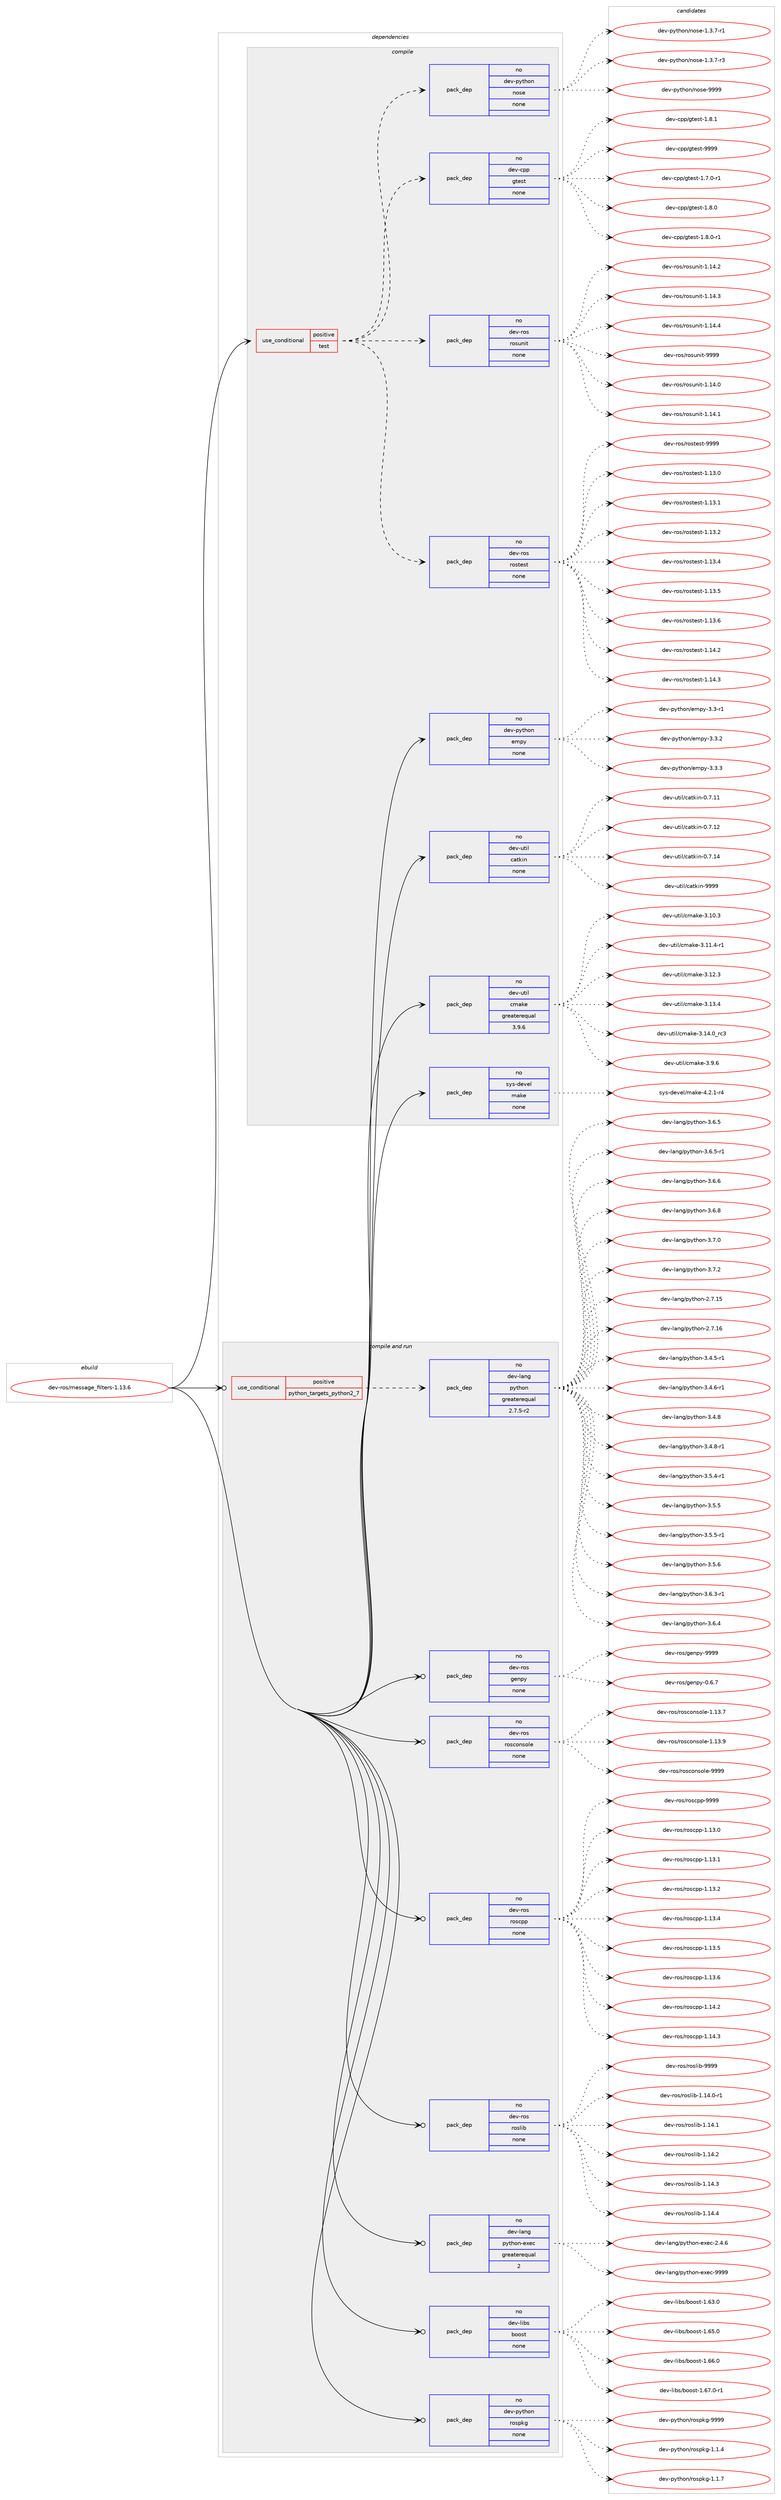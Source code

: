 digraph prolog {

# *************
# Graph options
# *************

newrank=true;
concentrate=true;
compound=true;
graph [rankdir=LR,fontname=Helvetica,fontsize=10,ranksep=1.5];#, ranksep=2.5, nodesep=0.2];
edge  [arrowhead=vee];
node  [fontname=Helvetica,fontsize=10];

# **********
# The ebuild
# **********

subgraph cluster_leftcol {
color=gray;
rank=same;
label=<<i>ebuild</i>>;
id [label="dev-ros/message_filters-1.13.6", color=red, width=4, href="../dev-ros/message_filters-1.13.6.svg"];
}

# ****************
# The dependencies
# ****************

subgraph cluster_midcol {
color=gray;
label=<<i>dependencies</i>>;
subgraph cluster_compile {
fillcolor="#eeeeee";
style=filled;
label=<<i>compile</i>>;
subgraph cond388974 {
dependency1459447 [label=<<TABLE BORDER="0" CELLBORDER="1" CELLSPACING="0" CELLPADDING="4"><TR><TD ROWSPAN="3" CELLPADDING="10">use_conditional</TD></TR><TR><TD>positive</TD></TR><TR><TD>test</TD></TR></TABLE>>, shape=none, color=red];
subgraph pack1047083 {
dependency1459448 [label=<<TABLE BORDER="0" CELLBORDER="1" CELLSPACING="0" CELLPADDING="4" WIDTH="220"><TR><TD ROWSPAN="6" CELLPADDING="30">pack_dep</TD></TR><TR><TD WIDTH="110">no</TD></TR><TR><TD>dev-ros</TD></TR><TR><TD>rostest</TD></TR><TR><TD>none</TD></TR><TR><TD></TD></TR></TABLE>>, shape=none, color=blue];
}
dependency1459447:e -> dependency1459448:w [weight=20,style="dashed",arrowhead="vee"];
subgraph pack1047084 {
dependency1459449 [label=<<TABLE BORDER="0" CELLBORDER="1" CELLSPACING="0" CELLPADDING="4" WIDTH="220"><TR><TD ROWSPAN="6" CELLPADDING="30">pack_dep</TD></TR><TR><TD WIDTH="110">no</TD></TR><TR><TD>dev-ros</TD></TR><TR><TD>rosunit</TD></TR><TR><TD>none</TD></TR><TR><TD></TD></TR></TABLE>>, shape=none, color=blue];
}
dependency1459447:e -> dependency1459449:w [weight=20,style="dashed",arrowhead="vee"];
subgraph pack1047085 {
dependency1459450 [label=<<TABLE BORDER="0" CELLBORDER="1" CELLSPACING="0" CELLPADDING="4" WIDTH="220"><TR><TD ROWSPAN="6" CELLPADDING="30">pack_dep</TD></TR><TR><TD WIDTH="110">no</TD></TR><TR><TD>dev-cpp</TD></TR><TR><TD>gtest</TD></TR><TR><TD>none</TD></TR><TR><TD></TD></TR></TABLE>>, shape=none, color=blue];
}
dependency1459447:e -> dependency1459450:w [weight=20,style="dashed",arrowhead="vee"];
subgraph pack1047086 {
dependency1459451 [label=<<TABLE BORDER="0" CELLBORDER="1" CELLSPACING="0" CELLPADDING="4" WIDTH="220"><TR><TD ROWSPAN="6" CELLPADDING="30">pack_dep</TD></TR><TR><TD WIDTH="110">no</TD></TR><TR><TD>dev-python</TD></TR><TR><TD>nose</TD></TR><TR><TD>none</TD></TR><TR><TD></TD></TR></TABLE>>, shape=none, color=blue];
}
dependency1459447:e -> dependency1459451:w [weight=20,style="dashed",arrowhead="vee"];
}
id:e -> dependency1459447:w [weight=20,style="solid",arrowhead="vee"];
subgraph pack1047087 {
dependency1459452 [label=<<TABLE BORDER="0" CELLBORDER="1" CELLSPACING="0" CELLPADDING="4" WIDTH="220"><TR><TD ROWSPAN="6" CELLPADDING="30">pack_dep</TD></TR><TR><TD WIDTH="110">no</TD></TR><TR><TD>dev-python</TD></TR><TR><TD>empy</TD></TR><TR><TD>none</TD></TR><TR><TD></TD></TR></TABLE>>, shape=none, color=blue];
}
id:e -> dependency1459452:w [weight=20,style="solid",arrowhead="vee"];
subgraph pack1047088 {
dependency1459453 [label=<<TABLE BORDER="0" CELLBORDER="1" CELLSPACING="0" CELLPADDING="4" WIDTH="220"><TR><TD ROWSPAN="6" CELLPADDING="30">pack_dep</TD></TR><TR><TD WIDTH="110">no</TD></TR><TR><TD>dev-util</TD></TR><TR><TD>catkin</TD></TR><TR><TD>none</TD></TR><TR><TD></TD></TR></TABLE>>, shape=none, color=blue];
}
id:e -> dependency1459453:w [weight=20,style="solid",arrowhead="vee"];
subgraph pack1047089 {
dependency1459454 [label=<<TABLE BORDER="0" CELLBORDER="1" CELLSPACING="0" CELLPADDING="4" WIDTH="220"><TR><TD ROWSPAN="6" CELLPADDING="30">pack_dep</TD></TR><TR><TD WIDTH="110">no</TD></TR><TR><TD>dev-util</TD></TR><TR><TD>cmake</TD></TR><TR><TD>greaterequal</TD></TR><TR><TD>3.9.6</TD></TR></TABLE>>, shape=none, color=blue];
}
id:e -> dependency1459454:w [weight=20,style="solid",arrowhead="vee"];
subgraph pack1047090 {
dependency1459455 [label=<<TABLE BORDER="0" CELLBORDER="1" CELLSPACING="0" CELLPADDING="4" WIDTH="220"><TR><TD ROWSPAN="6" CELLPADDING="30">pack_dep</TD></TR><TR><TD WIDTH="110">no</TD></TR><TR><TD>sys-devel</TD></TR><TR><TD>make</TD></TR><TR><TD>none</TD></TR><TR><TD></TD></TR></TABLE>>, shape=none, color=blue];
}
id:e -> dependency1459455:w [weight=20,style="solid",arrowhead="vee"];
}
subgraph cluster_compileandrun {
fillcolor="#eeeeee";
style=filled;
label=<<i>compile and run</i>>;
subgraph cond388975 {
dependency1459456 [label=<<TABLE BORDER="0" CELLBORDER="1" CELLSPACING="0" CELLPADDING="4"><TR><TD ROWSPAN="3" CELLPADDING="10">use_conditional</TD></TR><TR><TD>positive</TD></TR><TR><TD>python_targets_python2_7</TD></TR></TABLE>>, shape=none, color=red];
subgraph pack1047091 {
dependency1459457 [label=<<TABLE BORDER="0" CELLBORDER="1" CELLSPACING="0" CELLPADDING="4" WIDTH="220"><TR><TD ROWSPAN="6" CELLPADDING="30">pack_dep</TD></TR><TR><TD WIDTH="110">no</TD></TR><TR><TD>dev-lang</TD></TR><TR><TD>python</TD></TR><TR><TD>greaterequal</TD></TR><TR><TD>2.7.5-r2</TD></TR></TABLE>>, shape=none, color=blue];
}
dependency1459456:e -> dependency1459457:w [weight=20,style="dashed",arrowhead="vee"];
}
id:e -> dependency1459456:w [weight=20,style="solid",arrowhead="odotvee"];
subgraph pack1047092 {
dependency1459458 [label=<<TABLE BORDER="0" CELLBORDER="1" CELLSPACING="0" CELLPADDING="4" WIDTH="220"><TR><TD ROWSPAN="6" CELLPADDING="30">pack_dep</TD></TR><TR><TD WIDTH="110">no</TD></TR><TR><TD>dev-lang</TD></TR><TR><TD>python-exec</TD></TR><TR><TD>greaterequal</TD></TR><TR><TD>2</TD></TR></TABLE>>, shape=none, color=blue];
}
id:e -> dependency1459458:w [weight=20,style="solid",arrowhead="odotvee"];
subgraph pack1047093 {
dependency1459459 [label=<<TABLE BORDER="0" CELLBORDER="1" CELLSPACING="0" CELLPADDING="4" WIDTH="220"><TR><TD ROWSPAN="6" CELLPADDING="30">pack_dep</TD></TR><TR><TD WIDTH="110">no</TD></TR><TR><TD>dev-libs</TD></TR><TR><TD>boost</TD></TR><TR><TD>none</TD></TR><TR><TD></TD></TR></TABLE>>, shape=none, color=blue];
}
id:e -> dependency1459459:w [weight=20,style="solid",arrowhead="odotvee"];
subgraph pack1047094 {
dependency1459460 [label=<<TABLE BORDER="0" CELLBORDER="1" CELLSPACING="0" CELLPADDING="4" WIDTH="220"><TR><TD ROWSPAN="6" CELLPADDING="30">pack_dep</TD></TR><TR><TD WIDTH="110">no</TD></TR><TR><TD>dev-python</TD></TR><TR><TD>rospkg</TD></TR><TR><TD>none</TD></TR><TR><TD></TD></TR></TABLE>>, shape=none, color=blue];
}
id:e -> dependency1459460:w [weight=20,style="solid",arrowhead="odotvee"];
subgraph pack1047095 {
dependency1459461 [label=<<TABLE BORDER="0" CELLBORDER="1" CELLSPACING="0" CELLPADDING="4" WIDTH="220"><TR><TD ROWSPAN="6" CELLPADDING="30">pack_dep</TD></TR><TR><TD WIDTH="110">no</TD></TR><TR><TD>dev-ros</TD></TR><TR><TD>genpy</TD></TR><TR><TD>none</TD></TR><TR><TD></TD></TR></TABLE>>, shape=none, color=blue];
}
id:e -> dependency1459461:w [weight=20,style="solid",arrowhead="odotvee"];
subgraph pack1047096 {
dependency1459462 [label=<<TABLE BORDER="0" CELLBORDER="1" CELLSPACING="0" CELLPADDING="4" WIDTH="220"><TR><TD ROWSPAN="6" CELLPADDING="30">pack_dep</TD></TR><TR><TD WIDTH="110">no</TD></TR><TR><TD>dev-ros</TD></TR><TR><TD>rosconsole</TD></TR><TR><TD>none</TD></TR><TR><TD></TD></TR></TABLE>>, shape=none, color=blue];
}
id:e -> dependency1459462:w [weight=20,style="solid",arrowhead="odotvee"];
subgraph pack1047097 {
dependency1459463 [label=<<TABLE BORDER="0" CELLBORDER="1" CELLSPACING="0" CELLPADDING="4" WIDTH="220"><TR><TD ROWSPAN="6" CELLPADDING="30">pack_dep</TD></TR><TR><TD WIDTH="110">no</TD></TR><TR><TD>dev-ros</TD></TR><TR><TD>roscpp</TD></TR><TR><TD>none</TD></TR><TR><TD></TD></TR></TABLE>>, shape=none, color=blue];
}
id:e -> dependency1459463:w [weight=20,style="solid",arrowhead="odotvee"];
subgraph pack1047098 {
dependency1459464 [label=<<TABLE BORDER="0" CELLBORDER="1" CELLSPACING="0" CELLPADDING="4" WIDTH="220"><TR><TD ROWSPAN="6" CELLPADDING="30">pack_dep</TD></TR><TR><TD WIDTH="110">no</TD></TR><TR><TD>dev-ros</TD></TR><TR><TD>roslib</TD></TR><TR><TD>none</TD></TR><TR><TD></TD></TR></TABLE>>, shape=none, color=blue];
}
id:e -> dependency1459464:w [weight=20,style="solid",arrowhead="odotvee"];
}
subgraph cluster_run {
fillcolor="#eeeeee";
style=filled;
label=<<i>run</i>>;
}
}

# **************
# The candidates
# **************

subgraph cluster_choices {
rank=same;
color=gray;
label=<<i>candidates</i>>;

subgraph choice1047083 {
color=black;
nodesep=1;
choice100101118451141111154711411111511610111511645494649514648 [label="dev-ros/rostest-1.13.0", color=red, width=4,href="../dev-ros/rostest-1.13.0.svg"];
choice100101118451141111154711411111511610111511645494649514649 [label="dev-ros/rostest-1.13.1", color=red, width=4,href="../dev-ros/rostest-1.13.1.svg"];
choice100101118451141111154711411111511610111511645494649514650 [label="dev-ros/rostest-1.13.2", color=red, width=4,href="../dev-ros/rostest-1.13.2.svg"];
choice100101118451141111154711411111511610111511645494649514652 [label="dev-ros/rostest-1.13.4", color=red, width=4,href="../dev-ros/rostest-1.13.4.svg"];
choice100101118451141111154711411111511610111511645494649514653 [label="dev-ros/rostest-1.13.5", color=red, width=4,href="../dev-ros/rostest-1.13.5.svg"];
choice100101118451141111154711411111511610111511645494649514654 [label="dev-ros/rostest-1.13.6", color=red, width=4,href="../dev-ros/rostest-1.13.6.svg"];
choice100101118451141111154711411111511610111511645494649524650 [label="dev-ros/rostest-1.14.2", color=red, width=4,href="../dev-ros/rostest-1.14.2.svg"];
choice100101118451141111154711411111511610111511645494649524651 [label="dev-ros/rostest-1.14.3", color=red, width=4,href="../dev-ros/rostest-1.14.3.svg"];
choice10010111845114111115471141111151161011151164557575757 [label="dev-ros/rostest-9999", color=red, width=4,href="../dev-ros/rostest-9999.svg"];
dependency1459448:e -> choice100101118451141111154711411111511610111511645494649514648:w [style=dotted,weight="100"];
dependency1459448:e -> choice100101118451141111154711411111511610111511645494649514649:w [style=dotted,weight="100"];
dependency1459448:e -> choice100101118451141111154711411111511610111511645494649514650:w [style=dotted,weight="100"];
dependency1459448:e -> choice100101118451141111154711411111511610111511645494649514652:w [style=dotted,weight="100"];
dependency1459448:e -> choice100101118451141111154711411111511610111511645494649514653:w [style=dotted,weight="100"];
dependency1459448:e -> choice100101118451141111154711411111511610111511645494649514654:w [style=dotted,weight="100"];
dependency1459448:e -> choice100101118451141111154711411111511610111511645494649524650:w [style=dotted,weight="100"];
dependency1459448:e -> choice100101118451141111154711411111511610111511645494649524651:w [style=dotted,weight="100"];
dependency1459448:e -> choice10010111845114111115471141111151161011151164557575757:w [style=dotted,weight="100"];
}
subgraph choice1047084 {
color=black;
nodesep=1;
choice100101118451141111154711411111511711010511645494649524648 [label="dev-ros/rosunit-1.14.0", color=red, width=4,href="../dev-ros/rosunit-1.14.0.svg"];
choice100101118451141111154711411111511711010511645494649524649 [label="dev-ros/rosunit-1.14.1", color=red, width=4,href="../dev-ros/rosunit-1.14.1.svg"];
choice100101118451141111154711411111511711010511645494649524650 [label="dev-ros/rosunit-1.14.2", color=red, width=4,href="../dev-ros/rosunit-1.14.2.svg"];
choice100101118451141111154711411111511711010511645494649524651 [label="dev-ros/rosunit-1.14.3", color=red, width=4,href="../dev-ros/rosunit-1.14.3.svg"];
choice100101118451141111154711411111511711010511645494649524652 [label="dev-ros/rosunit-1.14.4", color=red, width=4,href="../dev-ros/rosunit-1.14.4.svg"];
choice10010111845114111115471141111151171101051164557575757 [label="dev-ros/rosunit-9999", color=red, width=4,href="../dev-ros/rosunit-9999.svg"];
dependency1459449:e -> choice100101118451141111154711411111511711010511645494649524648:w [style=dotted,weight="100"];
dependency1459449:e -> choice100101118451141111154711411111511711010511645494649524649:w [style=dotted,weight="100"];
dependency1459449:e -> choice100101118451141111154711411111511711010511645494649524650:w [style=dotted,weight="100"];
dependency1459449:e -> choice100101118451141111154711411111511711010511645494649524651:w [style=dotted,weight="100"];
dependency1459449:e -> choice100101118451141111154711411111511711010511645494649524652:w [style=dotted,weight="100"];
dependency1459449:e -> choice10010111845114111115471141111151171101051164557575757:w [style=dotted,weight="100"];
}
subgraph choice1047085 {
color=black;
nodesep=1;
choice1001011184599112112471031161011151164549465546484511449 [label="dev-cpp/gtest-1.7.0-r1", color=red, width=4,href="../dev-cpp/gtest-1.7.0-r1.svg"];
choice100101118459911211247103116101115116454946564648 [label="dev-cpp/gtest-1.8.0", color=red, width=4,href="../dev-cpp/gtest-1.8.0.svg"];
choice1001011184599112112471031161011151164549465646484511449 [label="dev-cpp/gtest-1.8.0-r1", color=red, width=4,href="../dev-cpp/gtest-1.8.0-r1.svg"];
choice100101118459911211247103116101115116454946564649 [label="dev-cpp/gtest-1.8.1", color=red, width=4,href="../dev-cpp/gtest-1.8.1.svg"];
choice1001011184599112112471031161011151164557575757 [label="dev-cpp/gtest-9999", color=red, width=4,href="../dev-cpp/gtest-9999.svg"];
dependency1459450:e -> choice1001011184599112112471031161011151164549465546484511449:w [style=dotted,weight="100"];
dependency1459450:e -> choice100101118459911211247103116101115116454946564648:w [style=dotted,weight="100"];
dependency1459450:e -> choice1001011184599112112471031161011151164549465646484511449:w [style=dotted,weight="100"];
dependency1459450:e -> choice100101118459911211247103116101115116454946564649:w [style=dotted,weight="100"];
dependency1459450:e -> choice1001011184599112112471031161011151164557575757:w [style=dotted,weight="100"];
}
subgraph choice1047086 {
color=black;
nodesep=1;
choice10010111845112121116104111110471101111151014549465146554511449 [label="dev-python/nose-1.3.7-r1", color=red, width=4,href="../dev-python/nose-1.3.7-r1.svg"];
choice10010111845112121116104111110471101111151014549465146554511451 [label="dev-python/nose-1.3.7-r3", color=red, width=4,href="../dev-python/nose-1.3.7-r3.svg"];
choice10010111845112121116104111110471101111151014557575757 [label="dev-python/nose-9999", color=red, width=4,href="../dev-python/nose-9999.svg"];
dependency1459451:e -> choice10010111845112121116104111110471101111151014549465146554511449:w [style=dotted,weight="100"];
dependency1459451:e -> choice10010111845112121116104111110471101111151014549465146554511451:w [style=dotted,weight="100"];
dependency1459451:e -> choice10010111845112121116104111110471101111151014557575757:w [style=dotted,weight="100"];
}
subgraph choice1047087 {
color=black;
nodesep=1;
choice1001011184511212111610411111047101109112121455146514511449 [label="dev-python/empy-3.3-r1", color=red, width=4,href="../dev-python/empy-3.3-r1.svg"];
choice1001011184511212111610411111047101109112121455146514650 [label="dev-python/empy-3.3.2", color=red, width=4,href="../dev-python/empy-3.3.2.svg"];
choice1001011184511212111610411111047101109112121455146514651 [label="dev-python/empy-3.3.3", color=red, width=4,href="../dev-python/empy-3.3.3.svg"];
dependency1459452:e -> choice1001011184511212111610411111047101109112121455146514511449:w [style=dotted,weight="100"];
dependency1459452:e -> choice1001011184511212111610411111047101109112121455146514650:w [style=dotted,weight="100"];
dependency1459452:e -> choice1001011184511212111610411111047101109112121455146514651:w [style=dotted,weight="100"];
}
subgraph choice1047088 {
color=black;
nodesep=1;
choice1001011184511711610510847999711610710511045484655464949 [label="dev-util/catkin-0.7.11", color=red, width=4,href="../dev-util/catkin-0.7.11.svg"];
choice1001011184511711610510847999711610710511045484655464950 [label="dev-util/catkin-0.7.12", color=red, width=4,href="../dev-util/catkin-0.7.12.svg"];
choice1001011184511711610510847999711610710511045484655464952 [label="dev-util/catkin-0.7.14", color=red, width=4,href="../dev-util/catkin-0.7.14.svg"];
choice100101118451171161051084799971161071051104557575757 [label="dev-util/catkin-9999", color=red, width=4,href="../dev-util/catkin-9999.svg"];
dependency1459453:e -> choice1001011184511711610510847999711610710511045484655464949:w [style=dotted,weight="100"];
dependency1459453:e -> choice1001011184511711610510847999711610710511045484655464950:w [style=dotted,weight="100"];
dependency1459453:e -> choice1001011184511711610510847999711610710511045484655464952:w [style=dotted,weight="100"];
dependency1459453:e -> choice100101118451171161051084799971161071051104557575757:w [style=dotted,weight="100"];
}
subgraph choice1047089 {
color=black;
nodesep=1;
choice1001011184511711610510847991099710710145514649484651 [label="dev-util/cmake-3.10.3", color=red, width=4,href="../dev-util/cmake-3.10.3.svg"];
choice10010111845117116105108479910997107101455146494946524511449 [label="dev-util/cmake-3.11.4-r1", color=red, width=4,href="../dev-util/cmake-3.11.4-r1.svg"];
choice1001011184511711610510847991099710710145514649504651 [label="dev-util/cmake-3.12.3", color=red, width=4,href="../dev-util/cmake-3.12.3.svg"];
choice1001011184511711610510847991099710710145514649514652 [label="dev-util/cmake-3.13.4", color=red, width=4,href="../dev-util/cmake-3.13.4.svg"];
choice1001011184511711610510847991099710710145514649524648951149951 [label="dev-util/cmake-3.14.0_rc3", color=red, width=4,href="../dev-util/cmake-3.14.0_rc3.svg"];
choice10010111845117116105108479910997107101455146574654 [label="dev-util/cmake-3.9.6", color=red, width=4,href="../dev-util/cmake-3.9.6.svg"];
dependency1459454:e -> choice1001011184511711610510847991099710710145514649484651:w [style=dotted,weight="100"];
dependency1459454:e -> choice10010111845117116105108479910997107101455146494946524511449:w [style=dotted,weight="100"];
dependency1459454:e -> choice1001011184511711610510847991099710710145514649504651:w [style=dotted,weight="100"];
dependency1459454:e -> choice1001011184511711610510847991099710710145514649514652:w [style=dotted,weight="100"];
dependency1459454:e -> choice1001011184511711610510847991099710710145514649524648951149951:w [style=dotted,weight="100"];
dependency1459454:e -> choice10010111845117116105108479910997107101455146574654:w [style=dotted,weight="100"];
}
subgraph choice1047090 {
color=black;
nodesep=1;
choice1151211154510010111810110847109971071014552465046494511452 [label="sys-devel/make-4.2.1-r4", color=red, width=4,href="../sys-devel/make-4.2.1-r4.svg"];
dependency1459455:e -> choice1151211154510010111810110847109971071014552465046494511452:w [style=dotted,weight="100"];
}
subgraph choice1047091 {
color=black;
nodesep=1;
choice10010111845108971101034711212111610411111045504655464953 [label="dev-lang/python-2.7.15", color=red, width=4,href="../dev-lang/python-2.7.15.svg"];
choice10010111845108971101034711212111610411111045504655464954 [label="dev-lang/python-2.7.16", color=red, width=4,href="../dev-lang/python-2.7.16.svg"];
choice1001011184510897110103471121211161041111104551465246534511449 [label="dev-lang/python-3.4.5-r1", color=red, width=4,href="../dev-lang/python-3.4.5-r1.svg"];
choice1001011184510897110103471121211161041111104551465246544511449 [label="dev-lang/python-3.4.6-r1", color=red, width=4,href="../dev-lang/python-3.4.6-r1.svg"];
choice100101118451089711010347112121116104111110455146524656 [label="dev-lang/python-3.4.8", color=red, width=4,href="../dev-lang/python-3.4.8.svg"];
choice1001011184510897110103471121211161041111104551465246564511449 [label="dev-lang/python-3.4.8-r1", color=red, width=4,href="../dev-lang/python-3.4.8-r1.svg"];
choice1001011184510897110103471121211161041111104551465346524511449 [label="dev-lang/python-3.5.4-r1", color=red, width=4,href="../dev-lang/python-3.5.4-r1.svg"];
choice100101118451089711010347112121116104111110455146534653 [label="dev-lang/python-3.5.5", color=red, width=4,href="../dev-lang/python-3.5.5.svg"];
choice1001011184510897110103471121211161041111104551465346534511449 [label="dev-lang/python-3.5.5-r1", color=red, width=4,href="../dev-lang/python-3.5.5-r1.svg"];
choice100101118451089711010347112121116104111110455146534654 [label="dev-lang/python-3.5.6", color=red, width=4,href="../dev-lang/python-3.5.6.svg"];
choice1001011184510897110103471121211161041111104551465446514511449 [label="dev-lang/python-3.6.3-r1", color=red, width=4,href="../dev-lang/python-3.6.3-r1.svg"];
choice100101118451089711010347112121116104111110455146544652 [label="dev-lang/python-3.6.4", color=red, width=4,href="../dev-lang/python-3.6.4.svg"];
choice100101118451089711010347112121116104111110455146544653 [label="dev-lang/python-3.6.5", color=red, width=4,href="../dev-lang/python-3.6.5.svg"];
choice1001011184510897110103471121211161041111104551465446534511449 [label="dev-lang/python-3.6.5-r1", color=red, width=4,href="../dev-lang/python-3.6.5-r1.svg"];
choice100101118451089711010347112121116104111110455146544654 [label="dev-lang/python-3.6.6", color=red, width=4,href="../dev-lang/python-3.6.6.svg"];
choice100101118451089711010347112121116104111110455146544656 [label="dev-lang/python-3.6.8", color=red, width=4,href="../dev-lang/python-3.6.8.svg"];
choice100101118451089711010347112121116104111110455146554648 [label="dev-lang/python-3.7.0", color=red, width=4,href="../dev-lang/python-3.7.0.svg"];
choice100101118451089711010347112121116104111110455146554650 [label="dev-lang/python-3.7.2", color=red, width=4,href="../dev-lang/python-3.7.2.svg"];
dependency1459457:e -> choice10010111845108971101034711212111610411111045504655464953:w [style=dotted,weight="100"];
dependency1459457:e -> choice10010111845108971101034711212111610411111045504655464954:w [style=dotted,weight="100"];
dependency1459457:e -> choice1001011184510897110103471121211161041111104551465246534511449:w [style=dotted,weight="100"];
dependency1459457:e -> choice1001011184510897110103471121211161041111104551465246544511449:w [style=dotted,weight="100"];
dependency1459457:e -> choice100101118451089711010347112121116104111110455146524656:w [style=dotted,weight="100"];
dependency1459457:e -> choice1001011184510897110103471121211161041111104551465246564511449:w [style=dotted,weight="100"];
dependency1459457:e -> choice1001011184510897110103471121211161041111104551465346524511449:w [style=dotted,weight="100"];
dependency1459457:e -> choice100101118451089711010347112121116104111110455146534653:w [style=dotted,weight="100"];
dependency1459457:e -> choice1001011184510897110103471121211161041111104551465346534511449:w [style=dotted,weight="100"];
dependency1459457:e -> choice100101118451089711010347112121116104111110455146534654:w [style=dotted,weight="100"];
dependency1459457:e -> choice1001011184510897110103471121211161041111104551465446514511449:w [style=dotted,weight="100"];
dependency1459457:e -> choice100101118451089711010347112121116104111110455146544652:w [style=dotted,weight="100"];
dependency1459457:e -> choice100101118451089711010347112121116104111110455146544653:w [style=dotted,weight="100"];
dependency1459457:e -> choice1001011184510897110103471121211161041111104551465446534511449:w [style=dotted,weight="100"];
dependency1459457:e -> choice100101118451089711010347112121116104111110455146544654:w [style=dotted,weight="100"];
dependency1459457:e -> choice100101118451089711010347112121116104111110455146544656:w [style=dotted,weight="100"];
dependency1459457:e -> choice100101118451089711010347112121116104111110455146554648:w [style=dotted,weight="100"];
dependency1459457:e -> choice100101118451089711010347112121116104111110455146554650:w [style=dotted,weight="100"];
}
subgraph choice1047092 {
color=black;
nodesep=1;
choice1001011184510897110103471121211161041111104510112010199455046524654 [label="dev-lang/python-exec-2.4.6", color=red, width=4,href="../dev-lang/python-exec-2.4.6.svg"];
choice10010111845108971101034711212111610411111045101120101994557575757 [label="dev-lang/python-exec-9999", color=red, width=4,href="../dev-lang/python-exec-9999.svg"];
dependency1459458:e -> choice1001011184510897110103471121211161041111104510112010199455046524654:w [style=dotted,weight="100"];
dependency1459458:e -> choice10010111845108971101034711212111610411111045101120101994557575757:w [style=dotted,weight="100"];
}
subgraph choice1047093 {
color=black;
nodesep=1;
choice1001011184510810598115479811111111511645494654514648 [label="dev-libs/boost-1.63.0", color=red, width=4,href="../dev-libs/boost-1.63.0.svg"];
choice1001011184510810598115479811111111511645494654534648 [label="dev-libs/boost-1.65.0", color=red, width=4,href="../dev-libs/boost-1.65.0.svg"];
choice1001011184510810598115479811111111511645494654544648 [label="dev-libs/boost-1.66.0", color=red, width=4,href="../dev-libs/boost-1.66.0.svg"];
choice10010111845108105981154798111111115116454946545546484511449 [label="dev-libs/boost-1.67.0-r1", color=red, width=4,href="../dev-libs/boost-1.67.0-r1.svg"];
dependency1459459:e -> choice1001011184510810598115479811111111511645494654514648:w [style=dotted,weight="100"];
dependency1459459:e -> choice1001011184510810598115479811111111511645494654534648:w [style=dotted,weight="100"];
dependency1459459:e -> choice1001011184510810598115479811111111511645494654544648:w [style=dotted,weight="100"];
dependency1459459:e -> choice10010111845108105981154798111111115116454946545546484511449:w [style=dotted,weight="100"];
}
subgraph choice1047094 {
color=black;
nodesep=1;
choice1001011184511212111610411111047114111115112107103454946494652 [label="dev-python/rospkg-1.1.4", color=red, width=4,href="../dev-python/rospkg-1.1.4.svg"];
choice1001011184511212111610411111047114111115112107103454946494655 [label="dev-python/rospkg-1.1.7", color=red, width=4,href="../dev-python/rospkg-1.1.7.svg"];
choice10010111845112121116104111110471141111151121071034557575757 [label="dev-python/rospkg-9999", color=red, width=4,href="../dev-python/rospkg-9999.svg"];
dependency1459460:e -> choice1001011184511212111610411111047114111115112107103454946494652:w [style=dotted,weight="100"];
dependency1459460:e -> choice1001011184511212111610411111047114111115112107103454946494655:w [style=dotted,weight="100"];
dependency1459460:e -> choice10010111845112121116104111110471141111151121071034557575757:w [style=dotted,weight="100"];
}
subgraph choice1047095 {
color=black;
nodesep=1;
choice1001011184511411111547103101110112121454846544655 [label="dev-ros/genpy-0.6.7", color=red, width=4,href="../dev-ros/genpy-0.6.7.svg"];
choice10010111845114111115471031011101121214557575757 [label="dev-ros/genpy-9999", color=red, width=4,href="../dev-ros/genpy-9999.svg"];
dependency1459461:e -> choice1001011184511411111547103101110112121454846544655:w [style=dotted,weight="100"];
dependency1459461:e -> choice10010111845114111115471031011101121214557575757:w [style=dotted,weight="100"];
}
subgraph choice1047096 {
color=black;
nodesep=1;
choice10010111845114111115471141111159911111011511110810145494649514655 [label="dev-ros/rosconsole-1.13.7", color=red, width=4,href="../dev-ros/rosconsole-1.13.7.svg"];
choice10010111845114111115471141111159911111011511110810145494649514657 [label="dev-ros/rosconsole-1.13.9", color=red, width=4,href="../dev-ros/rosconsole-1.13.9.svg"];
choice1001011184511411111547114111115991111101151111081014557575757 [label="dev-ros/rosconsole-9999", color=red, width=4,href="../dev-ros/rosconsole-9999.svg"];
dependency1459462:e -> choice10010111845114111115471141111159911111011511110810145494649514655:w [style=dotted,weight="100"];
dependency1459462:e -> choice10010111845114111115471141111159911111011511110810145494649514657:w [style=dotted,weight="100"];
dependency1459462:e -> choice1001011184511411111547114111115991111101151111081014557575757:w [style=dotted,weight="100"];
}
subgraph choice1047097 {
color=black;
nodesep=1;
choice10010111845114111115471141111159911211245494649514648 [label="dev-ros/roscpp-1.13.0", color=red, width=4,href="../dev-ros/roscpp-1.13.0.svg"];
choice10010111845114111115471141111159911211245494649514649 [label="dev-ros/roscpp-1.13.1", color=red, width=4,href="../dev-ros/roscpp-1.13.1.svg"];
choice10010111845114111115471141111159911211245494649514650 [label="dev-ros/roscpp-1.13.2", color=red, width=4,href="../dev-ros/roscpp-1.13.2.svg"];
choice10010111845114111115471141111159911211245494649514652 [label="dev-ros/roscpp-1.13.4", color=red, width=4,href="../dev-ros/roscpp-1.13.4.svg"];
choice10010111845114111115471141111159911211245494649514653 [label="dev-ros/roscpp-1.13.5", color=red, width=4,href="../dev-ros/roscpp-1.13.5.svg"];
choice10010111845114111115471141111159911211245494649514654 [label="dev-ros/roscpp-1.13.6", color=red, width=4,href="../dev-ros/roscpp-1.13.6.svg"];
choice10010111845114111115471141111159911211245494649524650 [label="dev-ros/roscpp-1.14.2", color=red, width=4,href="../dev-ros/roscpp-1.14.2.svg"];
choice10010111845114111115471141111159911211245494649524651 [label="dev-ros/roscpp-1.14.3", color=red, width=4,href="../dev-ros/roscpp-1.14.3.svg"];
choice1001011184511411111547114111115991121124557575757 [label="dev-ros/roscpp-9999", color=red, width=4,href="../dev-ros/roscpp-9999.svg"];
dependency1459463:e -> choice10010111845114111115471141111159911211245494649514648:w [style=dotted,weight="100"];
dependency1459463:e -> choice10010111845114111115471141111159911211245494649514649:w [style=dotted,weight="100"];
dependency1459463:e -> choice10010111845114111115471141111159911211245494649514650:w [style=dotted,weight="100"];
dependency1459463:e -> choice10010111845114111115471141111159911211245494649514652:w [style=dotted,weight="100"];
dependency1459463:e -> choice10010111845114111115471141111159911211245494649514653:w [style=dotted,weight="100"];
dependency1459463:e -> choice10010111845114111115471141111159911211245494649514654:w [style=dotted,weight="100"];
dependency1459463:e -> choice10010111845114111115471141111159911211245494649524650:w [style=dotted,weight="100"];
dependency1459463:e -> choice10010111845114111115471141111159911211245494649524651:w [style=dotted,weight="100"];
dependency1459463:e -> choice1001011184511411111547114111115991121124557575757:w [style=dotted,weight="100"];
}
subgraph choice1047098 {
color=black;
nodesep=1;
choice100101118451141111154711411111510810598454946495246484511449 [label="dev-ros/roslib-1.14.0-r1", color=red, width=4,href="../dev-ros/roslib-1.14.0-r1.svg"];
choice10010111845114111115471141111151081059845494649524649 [label="dev-ros/roslib-1.14.1", color=red, width=4,href="../dev-ros/roslib-1.14.1.svg"];
choice10010111845114111115471141111151081059845494649524650 [label="dev-ros/roslib-1.14.2", color=red, width=4,href="../dev-ros/roslib-1.14.2.svg"];
choice10010111845114111115471141111151081059845494649524651 [label="dev-ros/roslib-1.14.3", color=red, width=4,href="../dev-ros/roslib-1.14.3.svg"];
choice10010111845114111115471141111151081059845494649524652 [label="dev-ros/roslib-1.14.4", color=red, width=4,href="../dev-ros/roslib-1.14.4.svg"];
choice1001011184511411111547114111115108105984557575757 [label="dev-ros/roslib-9999", color=red, width=4,href="../dev-ros/roslib-9999.svg"];
dependency1459464:e -> choice100101118451141111154711411111510810598454946495246484511449:w [style=dotted,weight="100"];
dependency1459464:e -> choice10010111845114111115471141111151081059845494649524649:w [style=dotted,weight="100"];
dependency1459464:e -> choice10010111845114111115471141111151081059845494649524650:w [style=dotted,weight="100"];
dependency1459464:e -> choice10010111845114111115471141111151081059845494649524651:w [style=dotted,weight="100"];
dependency1459464:e -> choice10010111845114111115471141111151081059845494649524652:w [style=dotted,weight="100"];
dependency1459464:e -> choice1001011184511411111547114111115108105984557575757:w [style=dotted,weight="100"];
}
}

}
